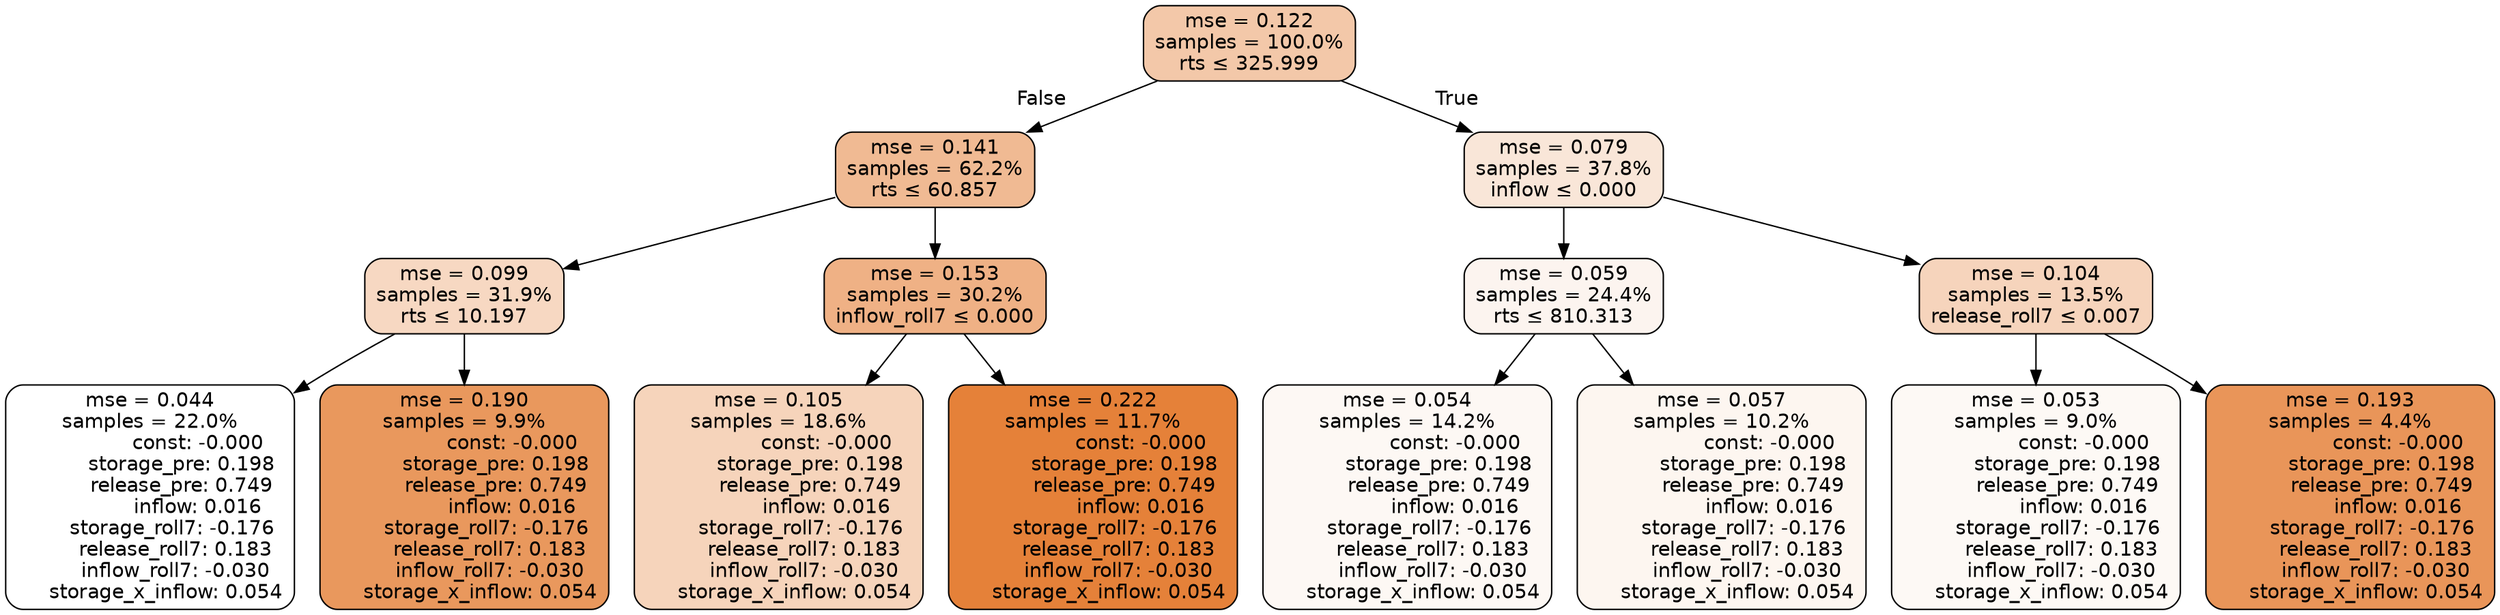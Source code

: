 digraph tree {
node [shape=rectangle, style="filled, rounded", color="black", fontname=helvetica] ;
edge [fontname=helvetica] ;
	"0" [label="mse = 0.122
samples = 100.0%
rts &le; 325.999", fillcolor="#f3c8a9"]
	"1" [label="mse = 0.141
samples = 62.2%
rts &le; 60.857", fillcolor="#f0ba93"]
	"2" [label="mse = 0.099
samples = 31.9%
rts &le; 10.197", fillcolor="#f7d8c2"]
	"3" [label="mse = 0.044
samples = 22.0%
               const: -0.000
          storage_pre: 0.198
          release_pre: 0.749
               inflow: 0.016
       storage_roll7: -0.176
        release_roll7: 0.183
        inflow_roll7: -0.030
     storage_x_inflow: 0.054", fillcolor="#ffffff"]
	"4" [label="mse = 0.190
samples = 9.9%
               const: -0.000
          storage_pre: 0.198
          release_pre: 0.749
               inflow: 0.016
       storage_roll7: -0.176
        release_roll7: 0.183
        inflow_roll7: -0.030
     storage_x_inflow: 0.054", fillcolor="#e9985d"]
	"5" [label="mse = 0.153
samples = 30.2%
inflow_roll7 &le; 0.000", fillcolor="#efb185"]
	"6" [label="mse = 0.105
samples = 18.6%
               const: -0.000
          storage_pre: 0.198
          release_pre: 0.749
               inflow: 0.016
       storage_roll7: -0.176
        release_roll7: 0.183
        inflow_roll7: -0.030
     storage_x_inflow: 0.054", fillcolor="#f6d4bb"]
	"7" [label="mse = 0.222
samples = 11.7%
               const: -0.000
          storage_pre: 0.198
          release_pre: 0.749
               inflow: 0.016
       storage_roll7: -0.176
        release_roll7: 0.183
        inflow_roll7: -0.030
     storage_x_inflow: 0.054", fillcolor="#e58139"]
	"8" [label="mse = 0.079
samples = 37.8%
inflow &le; 0.000", fillcolor="#f9e6d8"]
	"9" [label="mse = 0.059
samples = 24.4%
rts &le; 810.313", fillcolor="#fcf4ef"]
	"10" [label="mse = 0.054
samples = 14.2%
               const: -0.000
          storage_pre: 0.198
          release_pre: 0.749
               inflow: 0.016
       storage_roll7: -0.176
        release_roll7: 0.183
        inflow_roll7: -0.030
     storage_x_inflow: 0.054", fillcolor="#fdf8f4"]
	"11" [label="mse = 0.057
samples = 10.2%
               const: -0.000
          storage_pre: 0.198
          release_pre: 0.749
               inflow: 0.016
       storage_roll7: -0.176
        release_roll7: 0.183
        inflow_roll7: -0.030
     storage_x_inflow: 0.054", fillcolor="#fdf6f0"]
	"12" [label="mse = 0.104
samples = 13.5%
release_roll7 &le; 0.007", fillcolor="#f6d4bc"]
	"13" [label="mse = 0.053
samples = 9.0%
               const: -0.000
          storage_pre: 0.198
          release_pre: 0.749
               inflow: 0.016
       storage_roll7: -0.176
        release_roll7: 0.183
        inflow_roll7: -0.030
     storage_x_inflow: 0.054", fillcolor="#fdf9f5"]
	"14" [label="mse = 0.193
samples = 4.4%
               const: -0.000
          storage_pre: 0.198
          release_pre: 0.749
               inflow: 0.016
       storage_roll7: -0.176
        release_roll7: 0.183
        inflow_roll7: -0.030
     storage_x_inflow: 0.054", fillcolor="#e99559"]

	"0" -> "1" [labeldistance=2.5, labelangle=45, headlabel="False"]
	"1" -> "2"
	"2" -> "3"
	"2" -> "4"
	"1" -> "5"
	"5" -> "6"
	"5" -> "7"
	"0" -> "8" [labeldistance=2.5, labelangle=-45, headlabel="True"]
	"8" -> "9"
	"9" -> "10"
	"9" -> "11"
	"8" -> "12"
	"12" -> "13"
	"12" -> "14"
}
